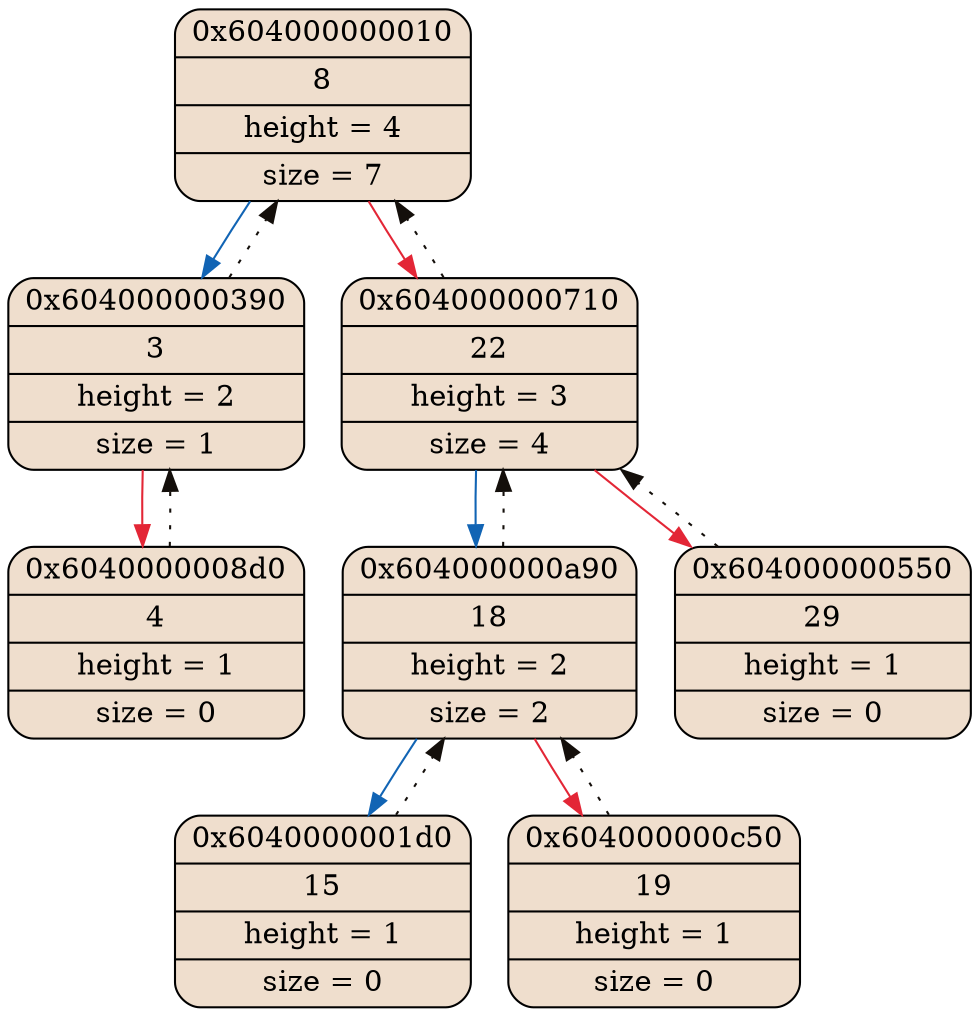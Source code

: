 digraph
{
    node_0x604000000010[shape = Mrecord, label = "{{0x604000000010} | {8} | {height = 4} | {size = 7}}", style = "filled", fillcolor = "#EFDECD"];
    node_0x604000000390[shape = Mrecord, label = "{{0x604000000390} | {3} | {height = 2} | {size = 1}}", style = "filled", fillcolor = "#EFDECD"];
    node_0x6040000008d0[shape = Mrecord, label = "{{0x6040000008d0} | {4} | {height = 1} | {size = 0}}", style = "filled", fillcolor = "#EFDECD"];
    node_0x604000000710[shape = Mrecord, label = "{{0x604000000710} | {22} | {height = 3} | {size = 4}}", style = "filled", fillcolor = "#EFDECD"];
    node_0x604000000a90[shape = Mrecord, label = "{{0x604000000a90} | {18} | {height = 2} | {size = 2}}", style = "filled", fillcolor = "#EFDECD"];
    node_0x6040000001d0[shape = Mrecord, label = "{{0x6040000001d0} | {15} | {height = 1} | {size = 0}}", style = "filled", fillcolor = "#EFDECD"];
    node_0x604000000c50[shape = Mrecord, label = "{{0x604000000c50} | {19} | {height = 1} | {size = 0}}", style = "filled", fillcolor = "#EFDECD"];
    node_0x604000000550[shape = Mrecord, label = "{{0x604000000550} | {29} | {height = 1} | {size = 0}}", style = "filled", fillcolor = "#EFDECD"];
    node_0x604000000010->node_0x604000000390 [color = "#1164B4"];
    node_0x604000000390->node_0x604000000010 [color = "#140F0B", style = dotted];
    node_0x604000000390->node_0x6040000008d0 [color = "#E32636"];
    node_0x6040000008d0->node_0x604000000390 [color = "#140F0B", style = dotted];
    node_0x604000000010->node_0x604000000710 [color = "#E32636"];
    node_0x604000000710->node_0x604000000010 [color = "#140F0B", style = dotted];
    node_0x604000000710->node_0x604000000a90 [color = "#1164B4"];
    node_0x604000000a90->node_0x604000000710 [color = "#140F0B", style = dotted];
    node_0x604000000a90->node_0x6040000001d0 [color = "#1164B4"];
    node_0x6040000001d0->node_0x604000000a90 [color = "#140F0B", style = dotted];
    node_0x604000000a90->node_0x604000000c50 [color = "#E32636"];
    node_0x604000000c50->node_0x604000000a90 [color = "#140F0B", style = dotted];
    node_0x604000000710->node_0x604000000550 [color = "#E32636"];
    node_0x604000000550->node_0x604000000710 [color = "#140F0B", style = dotted];
}